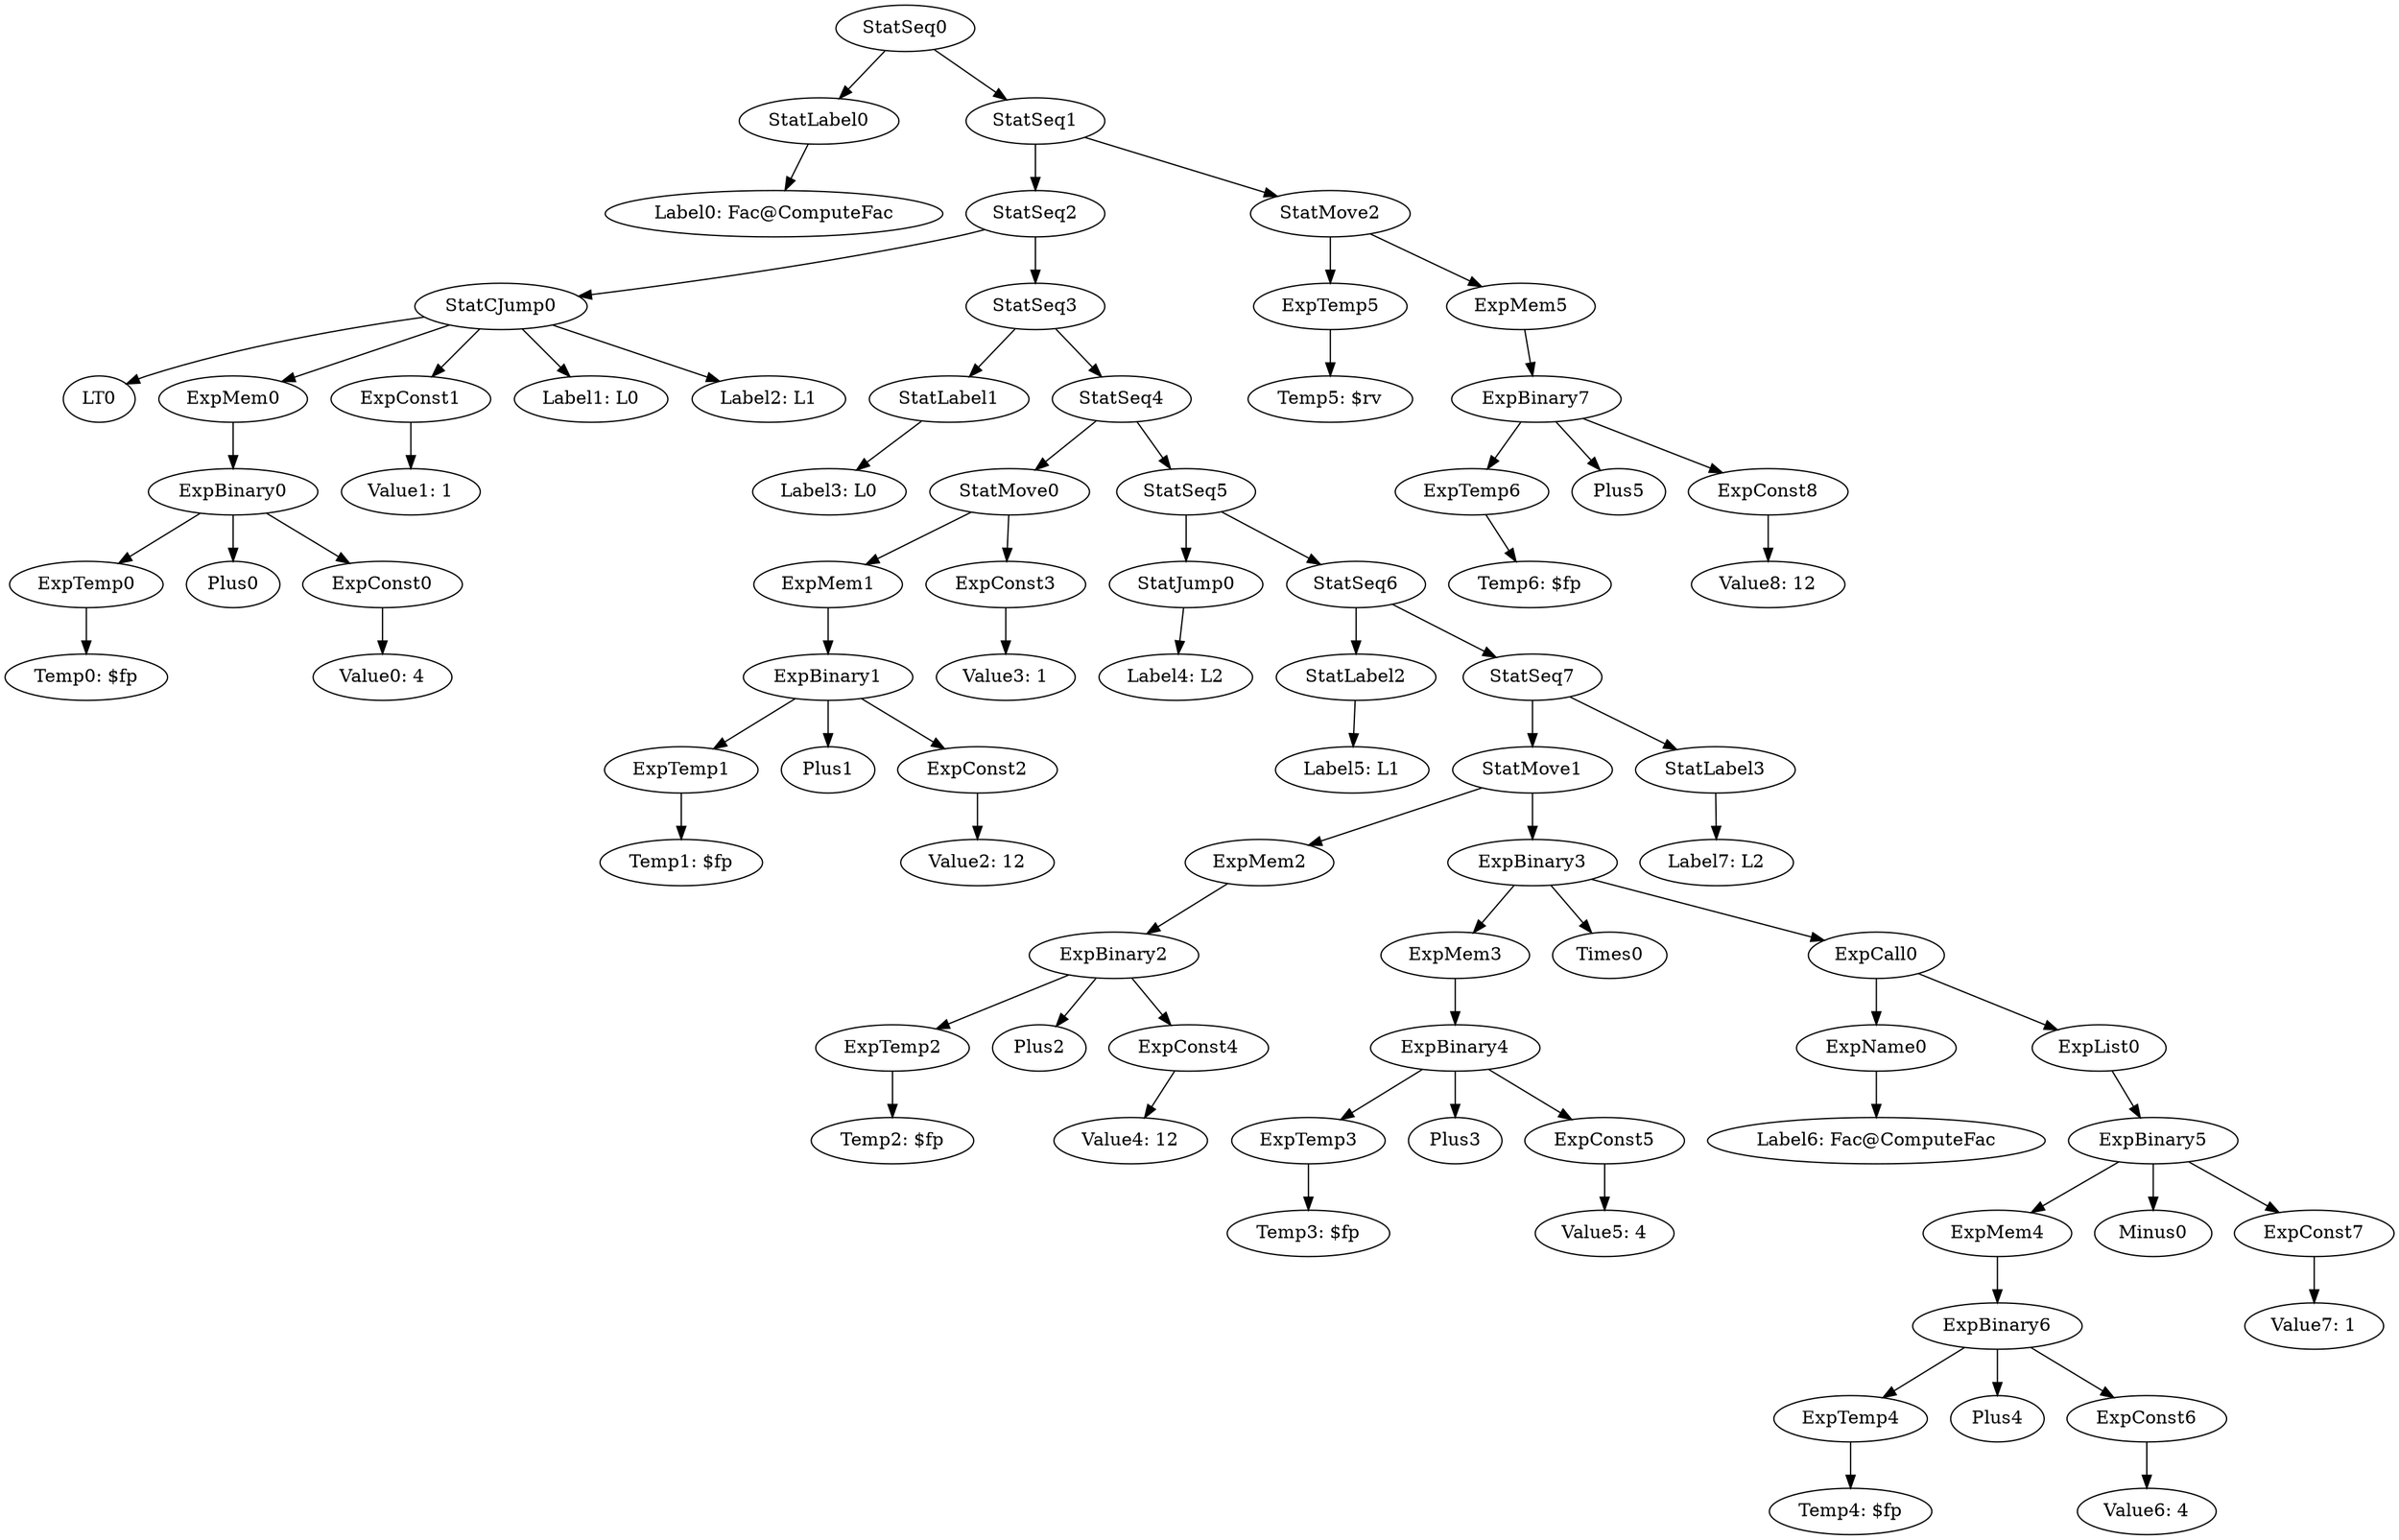 digraph {
	ordering = out;
	ExpBinary7 -> ExpTemp6;
	ExpBinary7 -> Plus5;
	ExpBinary7 -> ExpConst8;
	ExpTemp6 -> "Temp6: $fp";
	StatSeq5 -> StatJump0;
	StatSeq5 -> StatSeq6;
	StatMove1 -> ExpMem2;
	StatMove1 -> ExpBinary3;
	StatLabel2 -> "Label5: L1";
	StatJump0 -> "Label4: L2";
	StatSeq4 -> StatMove0;
	StatSeq4 -> StatSeq5;
	StatLabel1 -> "Label3: L0";
	ExpMem2 -> ExpBinary2;
	ExpCall0 -> ExpName0;
	ExpCall0 -> ExpList0;
	ExpConst3 -> "Value3: 1";
	ExpConst7 -> "Value7: 1";
	ExpTemp1 -> "Temp1: $fp";
	StatSeq0 -> StatLabel0;
	StatSeq0 -> StatSeq1;
	ExpTemp5 -> "Temp5: $rv";
	StatSeq6 -> StatLabel2;
	StatSeq6 -> StatSeq7;
	ExpTemp3 -> "Temp3: $fp";
	StatMove0 -> ExpMem1;
	StatMove0 -> ExpConst3;
	StatSeq3 -> StatLabel1;
	StatSeq3 -> StatSeq4;
	ExpTemp0 -> "Temp0: $fp";
	StatSeq7 -> StatMove1;
	StatSeq7 -> StatLabel3;
	ExpBinary0 -> ExpTemp0;
	ExpBinary0 -> Plus0;
	ExpBinary0 -> ExpConst0;
	ExpMem4 -> ExpBinary6;
	ExpBinary1 -> ExpTemp1;
	ExpBinary1 -> Plus1;
	ExpBinary1 -> ExpConst2;
	ExpMem0 -> ExpBinary0;
	ExpBinary6 -> ExpTemp4;
	ExpBinary6 -> Plus4;
	ExpBinary6 -> ExpConst6;
	StatSeq2 -> StatCJump0;
	StatSeq2 -> StatSeq3;
	ExpMem1 -> ExpBinary1;
	ExpConst6 -> "Value6: 4";
	ExpConst1 -> "Value1: 1";
	StatSeq1 -> StatSeq2;
	StatSeq1 -> StatMove2;
	ExpTemp2 -> "Temp2: $fp";
	ExpMem5 -> ExpBinary7;
	StatLabel0 -> "Label0: Fac@ComputeFac";
	ExpBinary2 -> ExpTemp2;
	ExpBinary2 -> Plus2;
	ExpBinary2 -> ExpConst4;
	ExpConst0 -> "Value0: 4";
	ExpBinary4 -> ExpTemp3;
	ExpBinary4 -> Plus3;
	ExpBinary4 -> ExpConst5;
	ExpConst5 -> "Value5: 4";
	ExpConst2 -> "Value2: 12";
	ExpBinary3 -> ExpMem3;
	ExpBinary3 -> Times0;
	ExpBinary3 -> ExpCall0;
	ExpMem3 -> ExpBinary4;
	ExpName0 -> "Label6: Fac@ComputeFac";
	ExpTemp4 -> "Temp4: $fp";
	ExpBinary5 -> ExpMem4;
	ExpBinary5 -> Minus0;
	ExpBinary5 -> ExpConst7;
	StatCJump0 -> LT0;
	StatCJump0 -> ExpMem0;
	StatCJump0 -> ExpConst1;
	StatCJump0 -> "Label1: L0";
	StatCJump0 -> "Label2: L1";
	ExpList0 -> ExpBinary5;
	ExpConst8 -> "Value8: 12";
	ExpConst4 -> "Value4: 12";
	StatLabel3 -> "Label7: L2";
	StatMove2 -> ExpTemp5;
	StatMove2 -> ExpMem5;
}

